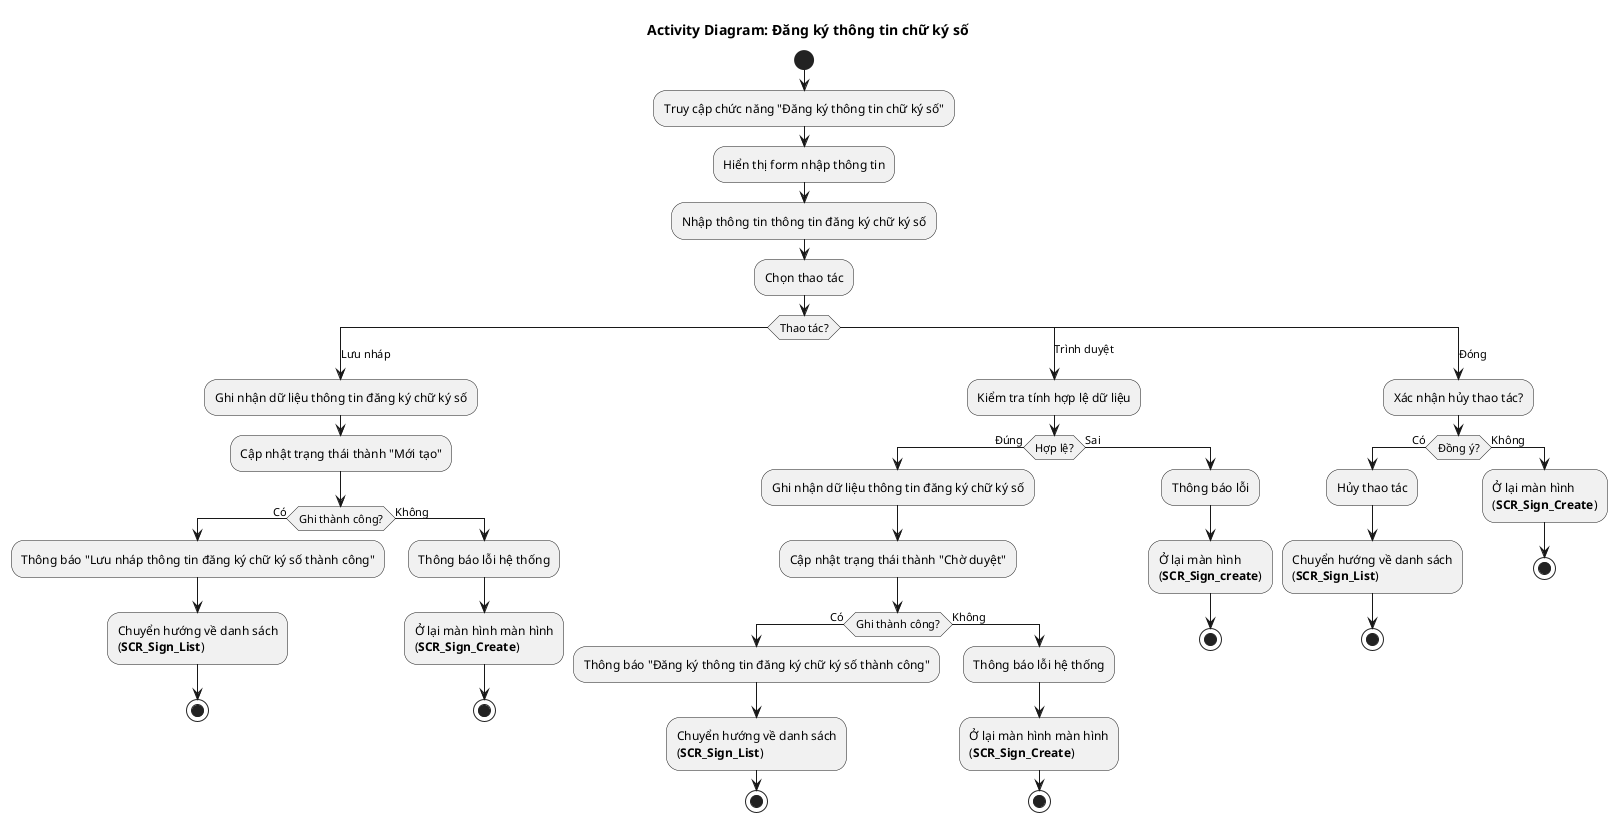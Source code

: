 @startuml AD_Sign_Create
!pragma layout smetana
title Activity Diagram: Đăng ký thông tin chữ ký số
start
:Truy cập chức năng "Đăng ký thông tin chữ ký số";
:Hiển thị form nhập thông tin;
:Nhập thông tin thông tin đăng ký chữ ký số;
  :Chọn thao tác;
  switch (Thao tác?)
    case (Lưu nháp)
      :Ghi nhận dữ liệu thông tin đăng ký chữ ký số;
      :Cập nhật trạng thái thành "Mới tạo";
      if (Ghi thành công?) then (Có)
        :Thông báo "Lưu nháp thông tin đăng ký chữ ký số thành công";
        :Chuyển hướng về danh sách\n(**SCR_Sign_List**);
        stop
      else (Không)
        :Thông báo lỗi hệ thống;
        :Ở lại màn hình màn hình\n(**SCR_Sign_Create**);
        stop
      endif
    case (Trình duyệt)
      :Kiểm tra tính hợp lệ dữ liệu;
      if (Hợp lệ?) then (Đúng)
        :Ghi nhận dữ liệu thông tin đăng ký chữ ký số;
        :Cập nhật trạng thái thành "Chờ duyệt";
          if (Ghi thành công?) then (Có)
            :Thông báo "Đăng ký thông tin đăng ký chữ ký số thành công";
            :Chuyển hướng về danh sách\n(**SCR_Sign_List**);
            stop
          else (Không)
            :Thông báo lỗi hệ thống;
            :Ở lại màn hình màn hình\n(**SCR_Sign_Create**);
            stop
          endif
      else (Sai)
        :Thông báo lỗi;
        :Ở lại màn hình\n(**SCR_Sign_create**);
        stop
      endif
    case (Đóng)
      :Xác nhận hủy thao tác?;
      if (Đồng ý?) then (Có)
        :Hủy thao tác;
        :Chuyển hướng về danh sách\n(**SCR_Sign_List**);
        stop
      else (Không)
        :Ở lại màn hình\n(**SCR_Sign_Create**);
        stop
      endif
  endswitch
@enduml
